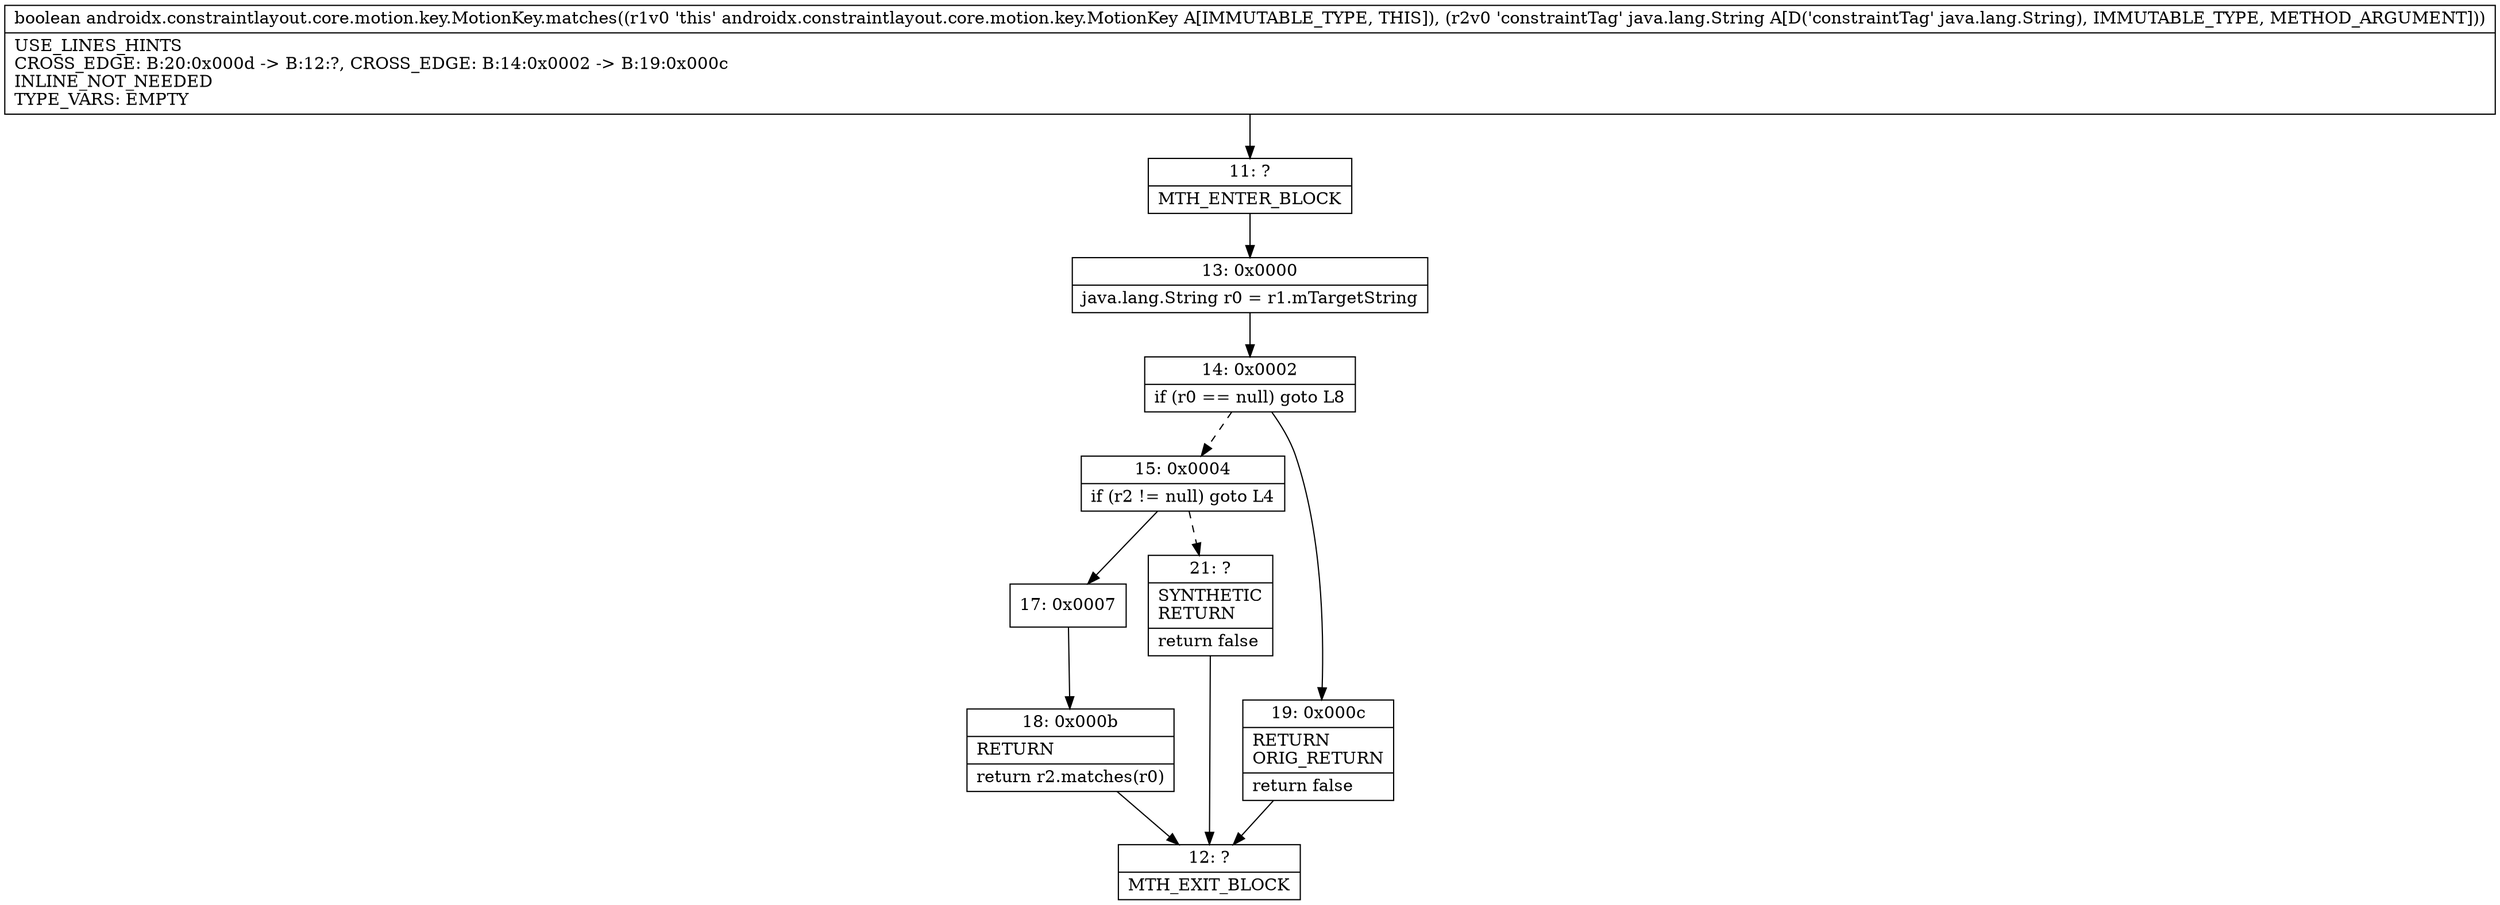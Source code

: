 digraph "CFG forandroidx.constraintlayout.core.motion.key.MotionKey.matches(Ljava\/lang\/String;)Z" {
Node_11 [shape=record,label="{11\:\ ?|MTH_ENTER_BLOCK\l}"];
Node_13 [shape=record,label="{13\:\ 0x0000|java.lang.String r0 = r1.mTargetString\l}"];
Node_14 [shape=record,label="{14\:\ 0x0002|if (r0 == null) goto L8\l}"];
Node_15 [shape=record,label="{15\:\ 0x0004|if (r2 != null) goto L4\l}"];
Node_17 [shape=record,label="{17\:\ 0x0007}"];
Node_18 [shape=record,label="{18\:\ 0x000b|RETURN\l|return r2.matches(r0)\l}"];
Node_12 [shape=record,label="{12\:\ ?|MTH_EXIT_BLOCK\l}"];
Node_21 [shape=record,label="{21\:\ ?|SYNTHETIC\lRETURN\l|return false\l}"];
Node_19 [shape=record,label="{19\:\ 0x000c|RETURN\lORIG_RETURN\l|return false\l}"];
MethodNode[shape=record,label="{boolean androidx.constraintlayout.core.motion.key.MotionKey.matches((r1v0 'this' androidx.constraintlayout.core.motion.key.MotionKey A[IMMUTABLE_TYPE, THIS]), (r2v0 'constraintTag' java.lang.String A[D('constraintTag' java.lang.String), IMMUTABLE_TYPE, METHOD_ARGUMENT]))  | USE_LINES_HINTS\lCROSS_EDGE: B:20:0x000d \-\> B:12:?, CROSS_EDGE: B:14:0x0002 \-\> B:19:0x000c\lINLINE_NOT_NEEDED\lTYPE_VARS: EMPTY\l}"];
MethodNode -> Node_11;Node_11 -> Node_13;
Node_13 -> Node_14;
Node_14 -> Node_15[style=dashed];
Node_14 -> Node_19;
Node_15 -> Node_17;
Node_15 -> Node_21[style=dashed];
Node_17 -> Node_18;
Node_18 -> Node_12;
Node_21 -> Node_12;
Node_19 -> Node_12;
}

